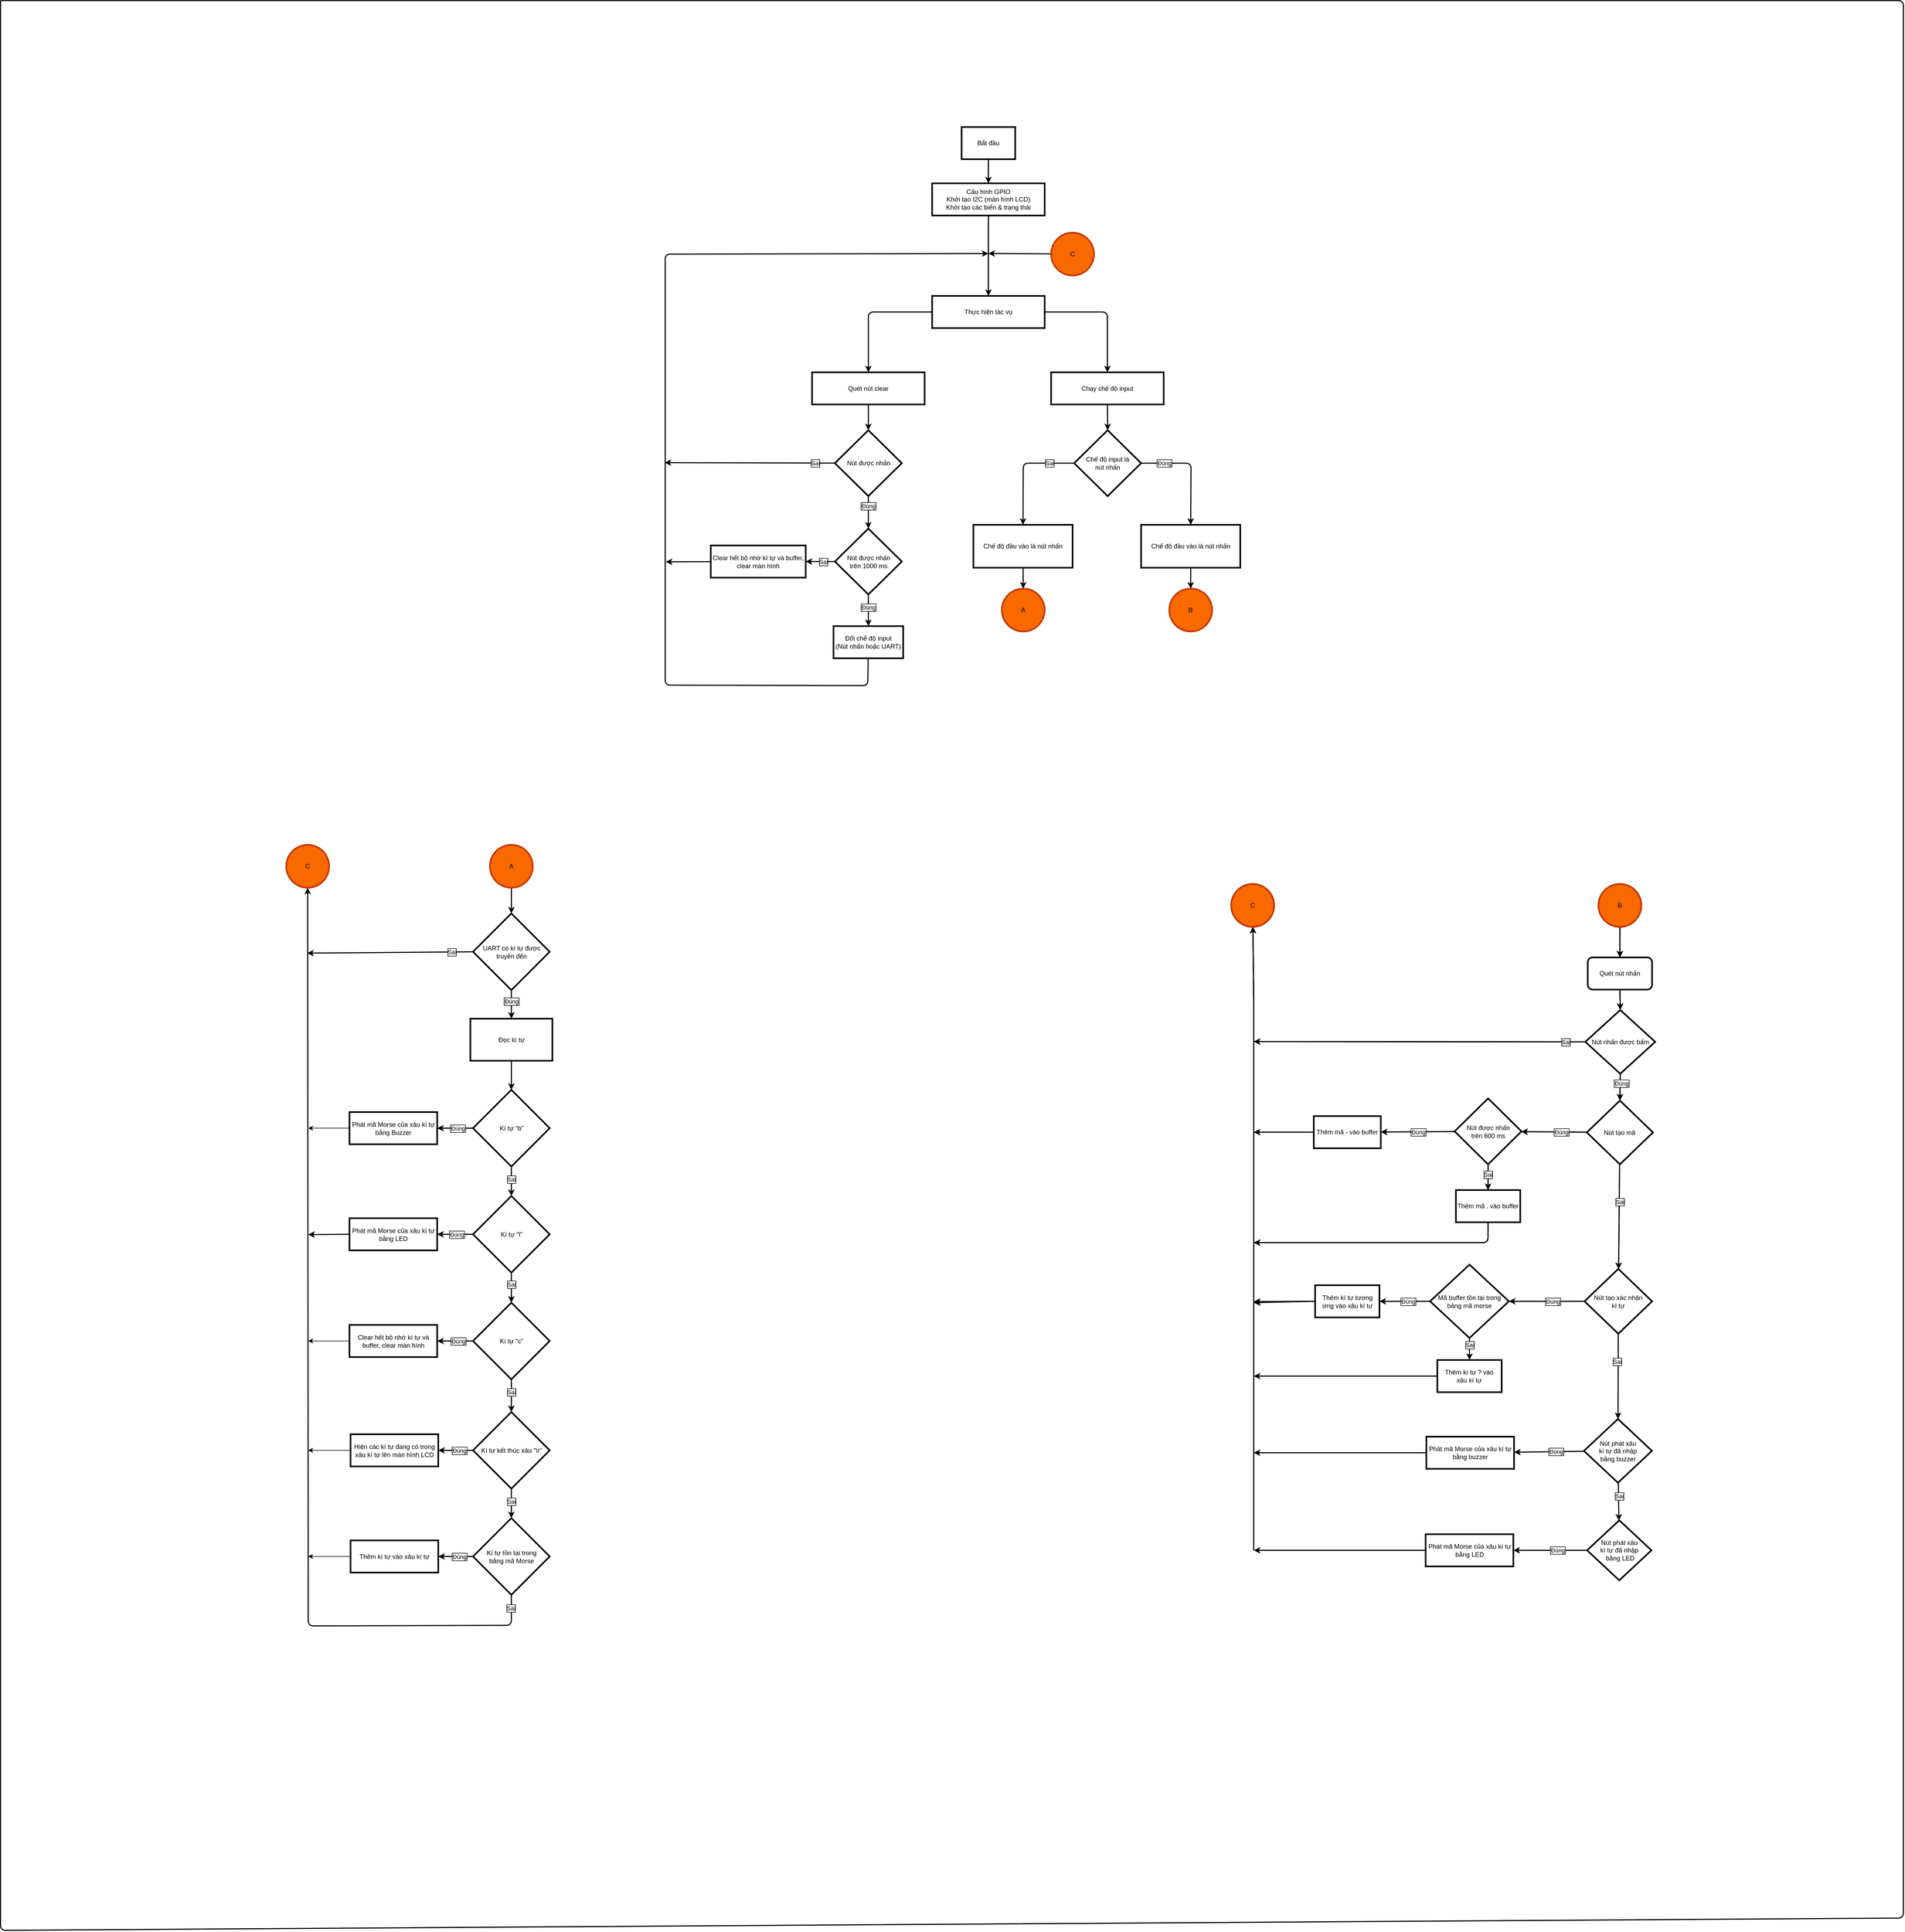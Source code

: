 <mxfile version="24.6.4" type="device">
  <diagram id="gGsyFMBHE3zzi9GGf84O" name="Main">
    <mxGraphModel dx="2494" dy="1638" grid="1" gridSize="7" guides="1" tooltips="1" connect="1" arrows="1" fold="1" page="1" pageScale="1" pageWidth="3300" pageHeight="4681" background="#ffffff" math="0" shadow="0">
      <root>
        <mxCell id="0" />
        <mxCell id="1" parent="0" />
        <mxCell id="BMHU2v0tJbkphv-RpU_F-3" value="&lt;font&gt;Bắt đầu&lt;/font&gt;" style="rounded=0;whiteSpace=wrap;html=1;labelBackgroundColor=none;strokeColor=#000000;strokeWidth=3;fontColor=#000000;fillColor=none;" parent="1" vertex="1">
          <mxGeometry x="3228.01" y="888" width="100" height="60" as="geometry" />
        </mxCell>
        <mxCell id="BMHU2v0tJbkphv-RpU_F-83" value="" style="edgeStyle=none;html=1;strokeWidth=2;fontColor=#000000;entryX=0.5;entryY=0;entryDx=0;entryDy=0;strokeColor=#000000;" parent="1" source="BMHU2v0tJbkphv-RpU_F-4" target="BMHU2v0tJbkphv-RpU_F-84" edge="1">
          <mxGeometry relative="1" as="geometry">
            <mxPoint x="3274.645" y="1133" as="targetPoint" />
          </mxGeometry>
        </mxCell>
        <mxCell id="BMHU2v0tJbkphv-RpU_F-4" value="&lt;font&gt;Cấu hình GPIO&lt;br&gt;Khởi tạo I2C (màn hình LCD)&lt;br&gt;Khởi tạo các biến &amp;amp; trạng thái&lt;br&gt;&lt;/font&gt;" style="rounded=0;whiteSpace=wrap;html=1;labelBackgroundColor=none;strokeColor=#000000;strokeWidth=3;fontColor=#000000;fillColor=none;" parent="1" vertex="1">
          <mxGeometry x="3173.01" y="993" width="210" height="60" as="geometry" />
        </mxCell>
        <mxCell id="BMHU2v0tJbkphv-RpU_F-6" value="" style="endArrow=classic;html=1;fontColor=#000000;exitX=0.5;exitY=1;exitDx=0;exitDy=0;entryX=0.5;entryY=0;entryDx=0;entryDy=0;strokeWidth=2;strokeColor=#000000;" parent="1" source="BMHU2v0tJbkphv-RpU_F-3" target="BMHU2v0tJbkphv-RpU_F-4" edge="1">
          <mxGeometry width="50" height="50" relative="1" as="geometry">
            <mxPoint x="3282.01" y="1046" as="sourcePoint" />
            <mxPoint x="3332.01" y="996" as="targetPoint" />
          </mxGeometry>
        </mxCell>
        <mxCell id="BMHU2v0tJbkphv-RpU_F-85" style="edgeStyle=none;html=1;exitX=0;exitY=0.5;exitDx=0;exitDy=0;strokeWidth=2;fontColor=#000000;entryX=0.5;entryY=0;entryDx=0;entryDy=0;strokeColor=#000000;" parent="1" source="BMHU2v0tJbkphv-RpU_F-84" target="BMHU2v0tJbkphv-RpU_F-86" edge="1">
          <mxGeometry relative="1" as="geometry">
            <mxPoint x="3075.01" y="1371" as="targetPoint" />
            <Array as="points">
              <mxPoint x="3054.01" y="1233" />
            </Array>
          </mxGeometry>
        </mxCell>
        <mxCell id="V-81XXpvDlPqea2ahmZ_-20" style="edgeStyle=none;html=1;exitX=1;exitY=0.5;exitDx=0;exitDy=0;entryX=0.5;entryY=0;entryDx=0;entryDy=0;strokeWidth=2;fontColor=#000000;strokeColor=#000000;" parent="1" source="BMHU2v0tJbkphv-RpU_F-84" target="V-81XXpvDlPqea2ahmZ_-18" edge="1">
          <mxGeometry relative="1" as="geometry">
            <Array as="points">
              <mxPoint x="3500.01" y="1233" />
            </Array>
          </mxGeometry>
        </mxCell>
        <mxCell id="BMHU2v0tJbkphv-RpU_F-84" value="&lt;font&gt;Thực hiện tác vụ&lt;br&gt;&lt;/font&gt;" style="rounded=0;whiteSpace=wrap;html=1;labelBackgroundColor=none;strokeColor=#000000;strokeWidth=3;fontColor=#000000;fillColor=none;" parent="1" vertex="1">
          <mxGeometry x="3173.01" y="1203" width="210" height="60" as="geometry" />
        </mxCell>
        <mxCell id="V-81XXpvDlPqea2ahmZ_-2" style="edgeStyle=none;html=1;exitX=0.5;exitY=1;exitDx=0;exitDy=0;entryX=0.5;entryY=0;entryDx=0;entryDy=0;strokeWidth=2;fontColor=#000000;strokeColor=#000000;" parent="1" source="BMHU2v0tJbkphv-RpU_F-86" target="V-81XXpvDlPqea2ahmZ_-1" edge="1">
          <mxGeometry relative="1" as="geometry" />
        </mxCell>
        <mxCell id="BMHU2v0tJbkphv-RpU_F-86" value="&lt;font&gt;Quét nút clear&lt;br&gt;&lt;/font&gt;" style="rounded=0;whiteSpace=wrap;html=1;labelBackgroundColor=none;strokeColor=#000000;strokeWidth=3;fontColor=#000000;fillColor=none;" parent="1" vertex="1">
          <mxGeometry x="2949.01" y="1345.5" width="210" height="60" as="geometry" />
        </mxCell>
        <mxCell id="V-81XXpvDlPqea2ahmZ_-4" value="" style="edgeStyle=none;html=1;strokeWidth=2;fontColor=#000000;strokeColor=#000000;" parent="1" source="V-81XXpvDlPqea2ahmZ_-1" target="V-81XXpvDlPqea2ahmZ_-3" edge="1">
          <mxGeometry relative="1" as="geometry" />
        </mxCell>
        <mxCell id="F0n1GK_Awo-oAIiUYu9Y-159" value="Đúng" style="edgeLabel;html=1;align=center;verticalAlign=middle;resizable=0;points=[];fontColor=#000000;labelBackgroundColor=#FFFFFF;labelBorderColor=#000000;" parent="V-81XXpvDlPqea2ahmZ_-4" vertex="1" connectable="0">
          <mxGeometry x="-0.385" relative="1" as="geometry">
            <mxPoint as="offset" />
          </mxGeometry>
        </mxCell>
        <mxCell id="-s264xQ-3EtqASesLYu1-15" value="" style="edgeStyle=none;html=1;strokeWidth=2;fontColor=#000000;strokeColor=#000000;rounded=1;labelBackgroundColor=default;" parent="1" source="V-81XXpvDlPqea2ahmZ_-1" edge="1">
          <mxGeometry relative="1" as="geometry">
            <mxPoint x="2674" y="1514" as="targetPoint" />
          </mxGeometry>
        </mxCell>
        <mxCell id="F0n1GK_Awo-oAIiUYu9Y-56" value="Sai" style="edgeLabel;html=1;align=center;verticalAlign=middle;resizable=0;points=[];fontColor=#000000;labelBackgroundColor=#FFFFFF;labelBorderColor=#000000;" parent="-s264xQ-3EtqASesLYu1-15" vertex="1" connectable="0">
          <mxGeometry x="-0.308" y="-1" relative="1" as="geometry">
            <mxPoint x="73" y="1" as="offset" />
          </mxGeometry>
        </mxCell>
        <mxCell id="V-81XXpvDlPqea2ahmZ_-1" value="Nút được nhấn" style="rhombus;whiteSpace=wrap;html=1;labelBackgroundColor=none;strokeColor=#000000;strokeWidth=3;fontColor=#000000;fillColor=none;" parent="1" vertex="1">
          <mxGeometry x="2991.57" y="1453.5" width="124.87" height="123" as="geometry" />
        </mxCell>
        <mxCell id="V-81XXpvDlPqea2ahmZ_-6" value="" style="edgeStyle=none;html=1;strokeWidth=2;fontColor=#000000;strokeColor=#000000;" parent="1" source="V-81XXpvDlPqea2ahmZ_-3" target="V-81XXpvDlPqea2ahmZ_-5" edge="1">
          <mxGeometry relative="1" as="geometry" />
        </mxCell>
        <mxCell id="F0n1GK_Awo-oAIiUYu9Y-58" value="Đúng" style="edgeLabel;html=1;align=center;verticalAlign=middle;resizable=0;points=[];fontColor=#000000;labelBackgroundColor=#FFFFFF;labelBorderColor=#000000;" parent="V-81XXpvDlPqea2ahmZ_-6" vertex="1" connectable="0">
          <mxGeometry x="-0.446" relative="1" as="geometry">
            <mxPoint y="7" as="offset" />
          </mxGeometry>
        </mxCell>
        <mxCell id="V-81XXpvDlPqea2ahmZ_-10" value="" style="edgeStyle=none;html=1;strokeWidth=2;fontColor=#000000;strokeColor=#000000;" parent="1" source="V-81XXpvDlPqea2ahmZ_-3" target="V-81XXpvDlPqea2ahmZ_-9" edge="1">
          <mxGeometry relative="1" as="geometry" />
        </mxCell>
        <mxCell id="F0n1GK_Awo-oAIiUYu9Y-160" value="Sai" style="edgeLabel;html=1;align=center;verticalAlign=middle;resizable=0;points=[];fontColor=#000000;labelBackgroundColor=#FFFFFF;labelBorderColor=#000000;" parent="V-81XXpvDlPqea2ahmZ_-10" vertex="1" connectable="0">
          <mxGeometry x="-0.187" relative="1" as="geometry">
            <mxPoint as="offset" />
          </mxGeometry>
        </mxCell>
        <mxCell id="V-81XXpvDlPqea2ahmZ_-3" value="Nút được nhấn&lt;br&gt;trên 1000 ms" style="rhombus;whiteSpace=wrap;html=1;labelBackgroundColor=none;strokeColor=#000000;strokeWidth=3;fontColor=#000000;fillColor=none;" parent="1" vertex="1">
          <mxGeometry x="2991.57" y="1637" width="124.87" height="123" as="geometry" />
        </mxCell>
        <mxCell id="-s264xQ-3EtqASesLYu1-18" value="" style="edgeStyle=none;html=1;strokeWidth=2;fontColor=#000000;strokeColor=#000000;" parent="1" source="V-81XXpvDlPqea2ahmZ_-5" edge="1">
          <mxGeometry relative="1" as="geometry">
            <mxPoint x="3278" y="1124" as="targetPoint" />
            <Array as="points">
              <mxPoint x="3053" y="1930" />
              <mxPoint x="2675" y="1929" />
              <mxPoint x="2675" y="1125" />
            </Array>
          </mxGeometry>
        </mxCell>
        <mxCell id="V-81XXpvDlPqea2ahmZ_-5" value="Đổi chế độ input &lt;br&gt;(Nút nhấn hoặc UART)" style="whiteSpace=wrap;html=1;fillColor=none;strokeColor=#000000;fontColor=#000000;labelBackgroundColor=none;strokeWidth=3;" parent="1" vertex="1">
          <mxGeometry x="2989" y="1819" width="130" height="60" as="geometry" />
        </mxCell>
        <mxCell id="-s264xQ-3EtqASesLYu1-13" value="" style="edgeStyle=none;html=1;strokeWidth=2;fontColor=#000000;strokeColor=#000000;" parent="1" source="V-81XXpvDlPqea2ahmZ_-9" edge="1">
          <mxGeometry relative="1" as="geometry">
            <mxPoint x="2676" y="1699" as="targetPoint" />
          </mxGeometry>
        </mxCell>
        <mxCell id="V-81XXpvDlPqea2ahmZ_-9" value="Clear hết bộ nhớ kí tự và buffer, clear màn hình" style="whiteSpace=wrap;html=1;fillColor=none;strokeColor=#000000;fontColor=#000000;labelBackgroundColor=none;strokeWidth=3;" parent="1" vertex="1">
          <mxGeometry x="2760.01" y="1668.5" width="177.13" height="60" as="geometry" />
        </mxCell>
        <mxCell id="V-81XXpvDlPqea2ahmZ_-16" style="edgeStyle=none;html=1;exitX=1;exitY=0.5;exitDx=0;exitDy=0;strokeWidth=2;fontColor=#000000;strokeColor=#000000;" parent="1" source="V-81XXpvDlPqea2ahmZ_-12" edge="1">
          <mxGeometry relative="1" as="geometry">
            <mxPoint x="3278.01" y="1123.917" as="targetPoint" />
          </mxGeometry>
        </mxCell>
        <mxCell id="V-81XXpvDlPqea2ahmZ_-12" value="C" style="ellipse;whiteSpace=wrap;html=1;aspect=fixed;labelBackgroundColor=none;strokeColor=#C73500;strokeWidth=3;fontColor=#000000;fillColor=#fa6800;" parent="1" vertex="1">
          <mxGeometry x="3395.01" y="1085" width="80" height="80" as="geometry" />
        </mxCell>
        <mxCell id="V-81XXpvDlPqea2ahmZ_-23" value="" style="edgeStyle=none;html=1;strokeWidth=2;fontColor=#000000;entryX=0.5;entryY=0;entryDx=0;entryDy=0;strokeColor=#000000;" parent="1" source="V-81XXpvDlPqea2ahmZ_-18" target="V-81XXpvDlPqea2ahmZ_-24" edge="1">
          <mxGeometry relative="1" as="geometry">
            <mxPoint x="3500.01" y="1475.5" as="targetPoint" />
          </mxGeometry>
        </mxCell>
        <mxCell id="V-81XXpvDlPqea2ahmZ_-18" value="&lt;font&gt;Chạy chế độ input&lt;br&gt;&lt;/font&gt;" style="rounded=0;whiteSpace=wrap;html=1;labelBackgroundColor=none;strokeColor=#000000;strokeWidth=3;fontColor=#000000;fillColor=none;" parent="1" vertex="1">
          <mxGeometry x="3395.01" y="1345.5" width="210" height="60" as="geometry" />
        </mxCell>
        <mxCell id="-s264xQ-3EtqASesLYu1-3" value="" style="edgeStyle=none;html=1;strokeWidth=2;fontColor=#000000;entryX=0.5;entryY=0;entryDx=0;entryDy=0;strokeColor=#000000;" parent="1" source="V-81XXpvDlPqea2ahmZ_-24" target="UDB40sULyeH_-XUfqxy7-3" edge="1">
          <mxGeometry relative="1" as="geometry">
            <mxPoint x="3317.006" y="1652.5" as="targetPoint" />
            <Array as="points">
              <mxPoint x="3343.01" y="1515" />
            </Array>
          </mxGeometry>
        </mxCell>
        <mxCell id="F0n1GK_Awo-oAIiUYu9Y-61" value="Sai" style="edgeLabel;html=1;align=center;verticalAlign=middle;resizable=0;points=[];fontColor=#000000;labelBackgroundColor=none;labelBorderColor=#000000;" parent="-s264xQ-3EtqASesLYu1-3" vertex="1" connectable="0">
          <mxGeometry x="-0.629" y="2" relative="1" as="geometry">
            <mxPoint x="-7" y="-2" as="offset" />
          </mxGeometry>
        </mxCell>
        <mxCell id="F0n1GK_Awo-oAIiUYu9Y-154" value="Sai" style="edgeLabel;html=1;align=center;verticalAlign=middle;resizable=0;points=[];fontColor=#000000;labelBackgroundColor=#FFFFFF;labelBorderColor=#000000;" parent="-s264xQ-3EtqASesLYu1-3" vertex="1" connectable="0">
          <mxGeometry x="-0.629" y="2" relative="1" as="geometry">
            <mxPoint x="-7" y="-2" as="offset" />
          </mxGeometry>
        </mxCell>
        <mxCell id="-s264xQ-3EtqASesLYu1-10" style="edgeStyle=none;html=1;exitX=1;exitY=0.5;exitDx=0;exitDy=0;entryX=0.5;entryY=0;entryDx=0;entryDy=0;strokeWidth=2;fontColor=#000000;strokeColor=#000000;" parent="1" source="V-81XXpvDlPqea2ahmZ_-24" target="UDB40sULyeH_-XUfqxy7-1" edge="1">
          <mxGeometry relative="1" as="geometry">
            <Array as="points">
              <mxPoint x="3656.01" y="1515" />
            </Array>
          </mxGeometry>
        </mxCell>
        <mxCell id="F0n1GK_Awo-oAIiUYu9Y-60" value="Đúng" style="edgeLabel;html=1;align=center;verticalAlign=middle;resizable=0;points=[];fontColor=#000000;labelBackgroundColor=none;labelBorderColor=#000000;" parent="-s264xQ-3EtqASesLYu1-10" vertex="1" connectable="0">
          <mxGeometry x="-0.467" y="-1" relative="1" as="geometry">
            <mxPoint x="-13" y="-1" as="offset" />
          </mxGeometry>
        </mxCell>
        <mxCell id="F0n1GK_Awo-oAIiUYu9Y-155" value="Đúng" style="edgeLabel;html=1;align=center;verticalAlign=middle;resizable=0;points=[];fontColor=#000000;labelBackgroundColor=#FFFFFF;labelBorderColor=#000000;" parent="-s264xQ-3EtqASesLYu1-10" vertex="1" connectable="0">
          <mxGeometry x="-0.467" y="-1" relative="1" as="geometry">
            <mxPoint x="-13" y="-1" as="offset" />
          </mxGeometry>
        </mxCell>
        <mxCell id="V-81XXpvDlPqea2ahmZ_-24" value="Chế độ input là &lt;br&gt;nút nhấn" style="rhombus;whiteSpace=wrap;html=1;labelBackgroundColor=none;strokeColor=#000000;strokeWidth=3;fontColor=#000000;fillColor=none;" parent="1" vertex="1">
          <mxGeometry x="3438.01" y="1453.5" width="124.87" height="123" as="geometry" />
        </mxCell>
        <mxCell id="-s264xQ-3EtqASesLYu1-6" value="A" style="ellipse;whiteSpace=wrap;html=1;aspect=fixed;labelBackgroundColor=none;strokeColor=#C73500;strokeWidth=3;fontColor=#000000;fillColor=#fa6800;" parent="1" vertex="1">
          <mxGeometry x="3303.01" y="1749" width="80" height="80" as="geometry" />
        </mxCell>
        <mxCell id="-s264xQ-3EtqASesLYu1-7" value="B" style="ellipse;whiteSpace=wrap;html=1;aspect=fixed;labelBackgroundColor=none;strokeColor=#C73500;strokeWidth=3;fontColor=#000000;fillColor=#fa6800;" parent="1" vertex="1">
          <mxGeometry x="3615.38" y="1749" width="80" height="80" as="geometry" />
        </mxCell>
        <mxCell id="UDB40sULyeH_-XUfqxy7-2" style="edgeStyle=none;html=1;exitX=0.5;exitY=1;exitDx=0;exitDy=0;entryX=0.5;entryY=0;entryDx=0;entryDy=0;strokeWidth=2;fontColor=#000000;strokeColor=#000000;" parent="1" source="UDB40sULyeH_-XUfqxy7-1" target="-s264xQ-3EtqASesLYu1-7" edge="1">
          <mxGeometry relative="1" as="geometry" />
        </mxCell>
        <mxCell id="UDB40sULyeH_-XUfqxy7-1" value="Chế độ đầu vào là nút nhấn" style="rounded=0;whiteSpace=wrap;html=1;labelBackgroundColor=none;strokeColor=#000000;strokeWidth=3;fontColor=#000000;fillColor=none;" parent="1" vertex="1">
          <mxGeometry x="3562.88" y="1630" width="185" height="80" as="geometry" />
        </mxCell>
        <mxCell id="UDB40sULyeH_-XUfqxy7-4" style="edgeStyle=none;html=1;exitX=0.5;exitY=1;exitDx=0;exitDy=0;entryX=0.5;entryY=0;entryDx=0;entryDy=0;strokeWidth=2;fontColor=#000000;strokeColor=#000000;" parent="1" source="UDB40sULyeH_-XUfqxy7-3" target="-s264xQ-3EtqASesLYu1-6" edge="1">
          <mxGeometry relative="1" as="geometry" />
        </mxCell>
        <mxCell id="UDB40sULyeH_-XUfqxy7-3" value="Chế độ đầu vào là nút nhấn" style="rounded=0;whiteSpace=wrap;html=1;labelBackgroundColor=none;strokeColor=#000000;strokeWidth=3;fontColor=#000000;fillColor=none;" parent="1" vertex="1">
          <mxGeometry x="3250.01" y="1630" width="185" height="80" as="geometry" />
        </mxCell>
        <mxCell id="F0n1GK_Awo-oAIiUYu9Y-1" style="edgeStyle=none;html=1;exitX=0.5;exitY=1;exitDx=0;exitDy=0;entryX=0.5;entryY=0;entryDx=0;entryDy=0;strokeWidth=2;fontColor=#FFFFFF;labelBackgroundColor=none;" parent="1" source="F0n1GK_Awo-oAIiUYu9Y-5" target="F0n1GK_Awo-oAIiUYu9Y-11" edge="1">
          <mxGeometry relative="1" as="geometry" />
        </mxCell>
        <mxCell id="F0n1GK_Awo-oAIiUYu9Y-2" value="Đúng" style="edgeLabel;html=1;align=center;verticalAlign=middle;resizable=0;points=[];fontColor=#FFFFFF;labelBackgroundColor=none;" parent="F0n1GK_Awo-oAIiUYu9Y-1" vertex="1" connectable="0">
          <mxGeometry x="-0.3" y="2" relative="1" as="geometry">
            <mxPoint as="offset" />
          </mxGeometry>
        </mxCell>
        <mxCell id="F0n1GK_Awo-oAIiUYu9Y-3" style="edgeStyle=none;html=1;exitX=0;exitY=0.5;exitDx=0;exitDy=0;strokeWidth=2;fontColor=#FFFFFF;labelBackgroundColor=none;" parent="1" source="F0n1GK_Awo-oAIiUYu9Y-5" edge="1">
          <mxGeometry relative="1" as="geometry">
            <mxPoint x="3773" y="2594" as="targetPoint" />
          </mxGeometry>
        </mxCell>
        <mxCell id="F0n1GK_Awo-oAIiUYu9Y-4" value="Sai" style="edgeLabel;html=1;align=center;verticalAlign=middle;resizable=0;points=[];fontColor=#FFFFFF;labelBackgroundColor=none;" parent="F0n1GK_Awo-oAIiUYu9Y-3" vertex="1" connectable="0">
          <mxGeometry x="-0.882" y="3" relative="1" as="geometry">
            <mxPoint y="-3" as="offset" />
          </mxGeometry>
        </mxCell>
        <mxCell id="F0n1GK_Awo-oAIiUYu9Y-5" value="Nút nhấn được bấm" style="rhombus;whiteSpace=wrap;html=1;labelBackgroundColor=none;strokeColor=#000000;strokeWidth=3;fontColor=#000000;fillColor=none;" parent="1" vertex="1">
          <mxGeometry x="4391.57" y="2535" width="130.37" height="119" as="geometry" />
        </mxCell>
        <mxCell id="F0n1GK_Awo-oAIiUYu9Y-6" style="edgeStyle=none;html=1;exitX=0.5;exitY=1;exitDx=0;exitDy=0;entryX=0.5;entryY=0;entryDx=0;entryDy=0;strokeWidth=2;fontColor=#FFFFFF;labelBackgroundColor=none;" parent="1" source="F0n1GK_Awo-oAIiUYu9Y-50" target="F0n1GK_Awo-oAIiUYu9Y-36" edge="1">
          <mxGeometry relative="1" as="geometry">
            <mxPoint x="4456.13" y="2389" as="sourcePoint" />
          </mxGeometry>
        </mxCell>
        <mxCell id="F0n1GK_Awo-oAIiUYu9Y-7" value="" style="edgeStyle=none;html=1;strokeWidth=2;fontColor=#FFFFFF;labelBackgroundColor=none;" parent="1" source="F0n1GK_Awo-oAIiUYu9Y-11" target="F0n1GK_Awo-oAIiUYu9Y-16" edge="1">
          <mxGeometry relative="1" as="geometry" />
        </mxCell>
        <mxCell id="F0n1GK_Awo-oAIiUYu9Y-8" value="Sai" style="edgeLabel;html=1;align=center;verticalAlign=middle;resizable=0;points=[];fontColor=#FFFFFF;labelBackgroundColor=none;" parent="F0n1GK_Awo-oAIiUYu9Y-7" vertex="1" connectable="0">
          <mxGeometry x="-0.287" y="1" relative="1" as="geometry">
            <mxPoint as="offset" />
          </mxGeometry>
        </mxCell>
        <mxCell id="F0n1GK_Awo-oAIiUYu9Y-9" value="" style="edgeStyle=none;html=1;strokeWidth=2;fontColor=#FFFFFF;labelBackgroundColor=none;" parent="1" source="F0n1GK_Awo-oAIiUYu9Y-11" target="F0n1GK_Awo-oAIiUYu9Y-29" edge="1">
          <mxGeometry relative="1" as="geometry" />
        </mxCell>
        <mxCell id="F0n1GK_Awo-oAIiUYu9Y-10" value="Đúng" style="edgeLabel;html=1;align=center;verticalAlign=middle;resizable=0;points=[];fontColor=#FFFFFF;labelBackgroundColor=none;" parent="F0n1GK_Awo-oAIiUYu9Y-9" vertex="1" connectable="0">
          <mxGeometry x="-0.194" y="2" relative="1" as="geometry">
            <mxPoint x="1" y="-2" as="offset" />
          </mxGeometry>
        </mxCell>
        <mxCell id="F0n1GK_Awo-oAIiUYu9Y-11" value="Nút tạo mã" style="rhombus;whiteSpace=wrap;html=1;labelBackgroundColor=none;strokeColor=#000000;strokeWidth=3;fontColor=#000000;fillColor=none;" parent="1" vertex="1">
          <mxGeometry x="4394.39" y="2704" width="123.43" height="119" as="geometry" />
        </mxCell>
        <mxCell id="F0n1GK_Awo-oAIiUYu9Y-12" value="" style="edgeStyle=none;html=1;strokeWidth=2;fontColor=#FFFFFF;labelBackgroundColor=none;strokeColor=#000000;" parent="1" source="F0n1GK_Awo-oAIiUYu9Y-16" target="F0n1GK_Awo-oAIiUYu9Y-21" edge="1">
          <mxGeometry relative="1" as="geometry" />
        </mxCell>
        <mxCell id="F0n1GK_Awo-oAIiUYu9Y-13" value="Sai" style="edgeLabel;html=1;align=center;verticalAlign=middle;resizable=0;points=[];fontColor=#000000;labelBackgroundColor=none;labelBorderColor=#000000;" parent="F0n1GK_Awo-oAIiUYu9Y-12" vertex="1" connectable="0">
          <mxGeometry x="-0.353" y="-2" relative="1" as="geometry">
            <mxPoint as="offset" />
          </mxGeometry>
        </mxCell>
        <mxCell id="F0n1GK_Awo-oAIiUYu9Y-169" value="Sai" style="edgeLabel;html=1;align=center;verticalAlign=middle;resizable=0;points=[];fontColor=#000000;labelBackgroundColor=#FFFFFF;labelBorderColor=#000000;" parent="F0n1GK_Awo-oAIiUYu9Y-12" vertex="1" connectable="0">
          <mxGeometry x="-0.353" y="-2" relative="1" as="geometry">
            <mxPoint as="offset" />
          </mxGeometry>
        </mxCell>
        <mxCell id="F0n1GK_Awo-oAIiUYu9Y-14" value="" style="edgeStyle=none;html=1;strokeWidth=2;fontColor=#FFFFFF;labelBackgroundColor=none;strokeColor=#000000;" parent="1" source="F0n1GK_Awo-oAIiUYu9Y-16" target="F0n1GK_Awo-oAIiUYu9Y-41" edge="1">
          <mxGeometry relative="1" as="geometry" />
        </mxCell>
        <mxCell id="F0n1GK_Awo-oAIiUYu9Y-15" value="Đúng" style="edgeLabel;html=1;align=center;verticalAlign=middle;resizable=0;points=[];fontColor=#000000;labelBackgroundColor=none;labelBorderColor=#000000;" parent="F0n1GK_Awo-oAIiUYu9Y-14" vertex="1" connectable="0">
          <mxGeometry x="-0.159" relative="1" as="geometry">
            <mxPoint as="offset" />
          </mxGeometry>
        </mxCell>
        <mxCell id="F0n1GK_Awo-oAIiUYu9Y-168" value="Đúng" style="edgeLabel;html=1;align=center;verticalAlign=middle;resizable=0;points=[];fontColor=#000000;labelBackgroundColor=#FFFFFF;labelBorderColor=#000000;" parent="F0n1GK_Awo-oAIiUYu9Y-14" vertex="1" connectable="0">
          <mxGeometry x="-0.159" relative="1" as="geometry">
            <mxPoint as="offset" />
          </mxGeometry>
        </mxCell>
        <mxCell id="F0n1GK_Awo-oAIiUYu9Y-16" value="Nút tạo xác nhận &lt;br&gt;kí tự" style="rhombus;whiteSpace=wrap;html=1;labelBackgroundColor=none;strokeColor=#000000;strokeWidth=3;fontColor=#000000;fillColor=none;" parent="1" vertex="1">
          <mxGeometry x="4390.13" y="3018" width="126" height="121" as="geometry" />
        </mxCell>
        <mxCell id="F0n1GK_Awo-oAIiUYu9Y-17" value="" style="edgeStyle=none;html=1;strokeWidth=2;fontColor=#FFFFFF;labelBackgroundColor=none;strokeColor=#000000;" parent="1" source="F0n1GK_Awo-oAIiUYu9Y-21" target="F0n1GK_Awo-oAIiUYu9Y-24" edge="1">
          <mxGeometry relative="1" as="geometry" />
        </mxCell>
        <mxCell id="F0n1GK_Awo-oAIiUYu9Y-18" value="Sai" style="edgeLabel;html=1;align=center;verticalAlign=middle;resizable=0;points=[];fontColor=#000000;labelBackgroundColor=#FFFFFF;labelBorderColor=#000000;" parent="F0n1GK_Awo-oAIiUYu9Y-17" vertex="1" connectable="0">
          <mxGeometry x="-0.284" y="1" relative="1" as="geometry">
            <mxPoint as="offset" />
          </mxGeometry>
        </mxCell>
        <mxCell id="F0n1GK_Awo-oAIiUYu9Y-19" value="" style="edgeStyle=none;html=1;strokeWidth=2;fontColor=#FFFFFF;labelBackgroundColor=none;strokeColor=#000000;" parent="1" source="F0n1GK_Awo-oAIiUYu9Y-21" target="F0n1GK_Awo-oAIiUYu9Y-47" edge="1">
          <mxGeometry relative="1" as="geometry" />
        </mxCell>
        <mxCell id="F0n1GK_Awo-oAIiUYu9Y-20" value="Đúng" style="edgeLabel;html=1;align=center;verticalAlign=middle;resizable=0;points=[];fontColor=#000000;labelBackgroundColor=none;labelBorderColor=#000000;" parent="F0n1GK_Awo-oAIiUYu9Y-19" vertex="1" connectable="0">
          <mxGeometry x="-0.249" relative="1" as="geometry">
            <mxPoint x="-4" as="offset" />
          </mxGeometry>
        </mxCell>
        <mxCell id="F0n1GK_Awo-oAIiUYu9Y-171" value="Đúng" style="edgeLabel;html=1;align=center;verticalAlign=middle;resizable=0;points=[];fontColor=#000000;labelBackgroundColor=#FFFFFF;labelBorderColor=#000000;" parent="F0n1GK_Awo-oAIiUYu9Y-19" vertex="1" connectable="0">
          <mxGeometry x="-0.249" relative="1" as="geometry">
            <mxPoint x="-4" as="offset" />
          </mxGeometry>
        </mxCell>
        <mxCell id="F0n1GK_Awo-oAIiUYu9Y-21" value="Nút phát xâu &lt;br&gt;kí tự đã nhập &lt;br&gt;bằng buzzer" style="rhombus;whiteSpace=wrap;html=1;labelBackgroundColor=none;strokeColor=#000000;strokeWidth=3;fontColor=#000000;fillColor=none;" parent="1" vertex="1">
          <mxGeometry x="4389" y="3298" width="126.88" height="119" as="geometry" />
        </mxCell>
        <mxCell id="F0n1GK_Awo-oAIiUYu9Y-22" style="edgeStyle=none;html=1;exitX=0;exitY=0.5;exitDx=0;exitDy=0;entryX=1;entryY=0.5;entryDx=0;entryDy=0;strokeWidth=2;fontColor=#FFFFFF;strokeColor=#000000;" parent="1" source="F0n1GK_Awo-oAIiUYu9Y-24" target="F0n1GK_Awo-oAIiUYu9Y-49" edge="1">
          <mxGeometry relative="1" as="geometry" />
        </mxCell>
        <mxCell id="F0n1GK_Awo-oAIiUYu9Y-23" value="Đúng" style="edgeLabel;html=1;align=center;verticalAlign=middle;resizable=0;points=[];fontColor=#000000;labelBackgroundColor=#FFFFFF;labelBorderColor=#000000;" parent="F0n1GK_Awo-oAIiUYu9Y-22" vertex="1" connectable="0">
          <mxGeometry x="-0.287" y="1" relative="1" as="geometry">
            <mxPoint x="-6" y="-1" as="offset" />
          </mxGeometry>
        </mxCell>
        <mxCell id="F0n1GK_Awo-oAIiUYu9Y-24" value="Nút phát xâu &lt;br&gt;kí tự đã nhập&lt;br&gt;&amp;nbsp;bằng LED" style="rhombus;whiteSpace=wrap;html=1;labelBackgroundColor=none;strokeColor=#000000;strokeWidth=3;fontColor=#000000;fillColor=none;" parent="1" vertex="1">
          <mxGeometry x="4394.89" y="3487" width="120.11" height="112" as="geometry" />
        </mxCell>
        <mxCell id="F0n1GK_Awo-oAIiUYu9Y-25" value="" style="edgeStyle=none;html=1;strokeWidth=2;fontColor=#FFFFFF;labelBackgroundColor=none;" parent="1" source="F0n1GK_Awo-oAIiUYu9Y-29" target="F0n1GK_Awo-oAIiUYu9Y-31" edge="1">
          <mxGeometry relative="1" as="geometry" />
        </mxCell>
        <mxCell id="F0n1GK_Awo-oAIiUYu9Y-26" value="Đúng" style="edgeLabel;html=1;align=center;verticalAlign=middle;resizable=0;points=[];fontColor=#FFFFFF;labelBackgroundColor=none;" parent="F0n1GK_Awo-oAIiUYu9Y-25" vertex="1" connectable="0">
          <mxGeometry x="0.21" y="1" relative="1" as="geometry">
            <mxPoint x="15" y="-1" as="offset" />
          </mxGeometry>
        </mxCell>
        <mxCell id="F0n1GK_Awo-oAIiUYu9Y-27" value="" style="edgeStyle=none;html=1;strokeWidth=2;fontColor=#FFFFFF;labelBackgroundColor=none;" parent="1" source="F0n1GK_Awo-oAIiUYu9Y-29" target="F0n1GK_Awo-oAIiUYu9Y-32" edge="1">
          <mxGeometry relative="1" as="geometry" />
        </mxCell>
        <mxCell id="F0n1GK_Awo-oAIiUYu9Y-28" value="Sai" style="edgeLabel;html=1;align=center;verticalAlign=middle;resizable=0;points=[];fontColor=#FFFFFF;labelBackgroundColor=none;" parent="F0n1GK_Awo-oAIiUYu9Y-27" vertex="1" connectable="0">
          <mxGeometry x="-0.464" relative="1" as="geometry">
            <mxPoint y="6" as="offset" />
          </mxGeometry>
        </mxCell>
        <mxCell id="F0n1GK_Awo-oAIiUYu9Y-29" value="Nút được nhấn &lt;br&gt;trên 600 ms" style="rhombus;whiteSpace=wrap;html=1;labelBackgroundColor=none;strokeColor=#000000;strokeWidth=3;fontColor=#000000;fillColor=none;" parent="1" vertex="1">
          <mxGeometry x="4147.76" y="2700" width="124.87" height="123" as="geometry" />
        </mxCell>
        <mxCell id="F0n1GK_Awo-oAIiUYu9Y-30" style="edgeStyle=none;html=1;exitX=0;exitY=0.5;exitDx=0;exitDy=0;strokeWidth=2;fontColor=#FFFFFF;labelBackgroundColor=none;" parent="1" source="F0n1GK_Awo-oAIiUYu9Y-31" edge="1">
          <mxGeometry relative="1" as="geometry">
            <mxPoint x="3773" y="2763" as="targetPoint" />
          </mxGeometry>
        </mxCell>
        <mxCell id="F0n1GK_Awo-oAIiUYu9Y-31" value="Thêm mã - vào buffer" style="whiteSpace=wrap;html=1;fillColor=none;strokeColor=#000000;fontColor=#000000;labelBackgroundColor=none;strokeWidth=3;" parent="1" vertex="1">
          <mxGeometry x="3885" y="2733" width="125.01" height="60" as="geometry" />
        </mxCell>
        <mxCell id="F0n1GK_Awo-oAIiUYu9Y-32" value="Thêm mã . vào buffer" style="whiteSpace=wrap;html=1;fillColor=none;strokeColor=#000000;fontColor=#000000;labelBackgroundColor=none;strokeWidth=3;" parent="1" vertex="1">
          <mxGeometry x="4150.195" y="2871" width="120" height="60" as="geometry" />
        </mxCell>
        <mxCell id="F0n1GK_Awo-oAIiUYu9Y-33" value="" style="endArrow=classic;html=1;strokeWidth=2;fontColor=#FFFFFF;" parent="1" target="F0n1GK_Awo-oAIiUYu9Y-51" edge="1">
          <mxGeometry width="50" height="50" relative="1" as="geometry">
            <mxPoint x="3773" y="3543" as="sourcePoint" />
            <mxPoint x="3773" y="2465" as="targetPoint" />
            <Array as="points">
              <mxPoint x="3773" y="3169" />
              <mxPoint x="3773" y="3019" />
              <mxPoint x="3773" y="2517" />
            </Array>
          </mxGeometry>
        </mxCell>
        <mxCell id="F0n1GK_Awo-oAIiUYu9Y-34" value="" style="endArrow=classic;html=1;strokeWidth=2;fontColor=#FFFFFF;exitX=0.5;exitY=1;exitDx=0;exitDy=0;labelBackgroundColor=none;" parent="1" source="F0n1GK_Awo-oAIiUYu9Y-32" edge="1">
          <mxGeometry width="50" height="50" relative="1" as="geometry">
            <mxPoint x="4063" y="2979" as="sourcePoint" />
            <mxPoint x="3773" y="2969" as="targetPoint" />
            <Array as="points">
              <mxPoint x="4210" y="2969" />
            </Array>
          </mxGeometry>
        </mxCell>
        <mxCell id="F0n1GK_Awo-oAIiUYu9Y-35" style="edgeStyle=none;html=1;exitX=0.5;exitY=1;exitDx=0;exitDy=0;entryX=0.5;entryY=0;entryDx=0;entryDy=0;strokeWidth=2;fontColor=#FFFFFF;labelBackgroundColor=none;" parent="1" source="F0n1GK_Awo-oAIiUYu9Y-36" target="F0n1GK_Awo-oAIiUYu9Y-5" edge="1">
          <mxGeometry relative="1" as="geometry" />
        </mxCell>
        <mxCell id="F0n1GK_Awo-oAIiUYu9Y-36" value="Quét nút nhấn" style="rounded=1;whiteSpace=wrap;html=1;labelBackgroundColor=none;strokeColor=#000000;strokeWidth=3;fontColor=#000000;fillColor=none;" parent="1" vertex="1">
          <mxGeometry x="4396.13" y="2437" width="120" height="60" as="geometry" />
        </mxCell>
        <mxCell id="F0n1GK_Awo-oAIiUYu9Y-37" value="" style="edgeStyle=none;html=1;strokeWidth=2;fontColor=#FFFFFF;labelBackgroundColor=none;strokeColor=#000000;" parent="1" source="F0n1GK_Awo-oAIiUYu9Y-41" target="F0n1GK_Awo-oAIiUYu9Y-43" edge="1">
          <mxGeometry relative="1" as="geometry" />
        </mxCell>
        <mxCell id="F0n1GK_Awo-oAIiUYu9Y-38" value="Đúng" style="edgeLabel;html=1;align=center;verticalAlign=middle;resizable=0;points=[];fontColor=#000000;labelBackgroundColor=none;labelBorderColor=#000000;" parent="F0n1GK_Awo-oAIiUYu9Y-37" vertex="1" connectable="0">
          <mxGeometry x="0.163" relative="1" as="geometry">
            <mxPoint x="14" as="offset" />
          </mxGeometry>
        </mxCell>
        <mxCell id="F0n1GK_Awo-oAIiUYu9Y-167" value="Đúng" style="edgeLabel;html=1;align=center;verticalAlign=middle;resizable=0;points=[];fontColor=#000000;labelBackgroundColor=#FFFFFF;labelBorderColor=#000000;" parent="F0n1GK_Awo-oAIiUYu9Y-37" vertex="1" connectable="0">
          <mxGeometry x="0.163" relative="1" as="geometry">
            <mxPoint x="14" as="offset" />
          </mxGeometry>
        </mxCell>
        <mxCell id="F0n1GK_Awo-oAIiUYu9Y-39" value="" style="edgeStyle=none;html=1;strokeWidth=2;fontColor=#FFFFFF;labelBackgroundColor=none;strokeColor=#000000;" parent="1" source="F0n1GK_Awo-oAIiUYu9Y-41" target="F0n1GK_Awo-oAIiUYu9Y-45" edge="1">
          <mxGeometry relative="1" as="geometry" />
        </mxCell>
        <mxCell id="F0n1GK_Awo-oAIiUYu9Y-40" value="Sai" style="edgeLabel;html=1;align=center;verticalAlign=middle;resizable=0;points=[];fontColor=#000000;labelBackgroundColor=none;labelBorderColor=#000000;" parent="F0n1GK_Awo-oAIiUYu9Y-39" vertex="1" connectable="0">
          <mxGeometry x="-0.374" relative="1" as="geometry">
            <mxPoint as="offset" />
          </mxGeometry>
        </mxCell>
        <mxCell id="F0n1GK_Awo-oAIiUYu9Y-170" value="Sai" style="edgeLabel;html=1;align=center;verticalAlign=middle;resizable=0;points=[];fontColor=#000000;labelBackgroundColor=#FFFFFF;labelBorderColor=#000000;" parent="F0n1GK_Awo-oAIiUYu9Y-39" vertex="1" connectable="0">
          <mxGeometry x="-0.374" relative="1" as="geometry">
            <mxPoint as="offset" />
          </mxGeometry>
        </mxCell>
        <mxCell id="F0n1GK_Awo-oAIiUYu9Y-41" value="Mã buffer tồn tại trong &lt;br&gt;bảng mã morse" style="rhombus;whiteSpace=wrap;html=1;labelBackgroundColor=none;strokeColor=#000000;strokeWidth=3;fontColor=#000000;fillColor=none;" parent="1" vertex="1">
          <mxGeometry x="4101.99" y="3010" width="147" height="137" as="geometry" />
        </mxCell>
        <mxCell id="F0n1GK_Awo-oAIiUYu9Y-42" style="edgeStyle=none;html=1;exitX=0;exitY=0.5;exitDx=0;exitDy=0;strokeWidth=2;fontColor=#FFFFFF;labelBackgroundColor=none;" parent="1" source="F0n1GK_Awo-oAIiUYu9Y-43" edge="1">
          <mxGeometry relative="1" as="geometry">
            <mxPoint x="3773" y="3081.0" as="targetPoint" />
          </mxGeometry>
        </mxCell>
        <mxCell id="F0n1GK_Awo-oAIiUYu9Y-43" value="Thêm kí tự tương ứng vào xâu kí tự" style="whiteSpace=wrap;html=1;fillColor=none;strokeColor=#000000;fontColor=#000000;labelBackgroundColor=none;strokeWidth=3;" parent="1" vertex="1">
          <mxGeometry x="3887.505" y="3048.5" width="120" height="60" as="geometry" />
        </mxCell>
        <mxCell id="F0n1GK_Awo-oAIiUYu9Y-44" style="edgeStyle=none;html=1;exitX=0;exitY=0.5;exitDx=0;exitDy=0;strokeWidth=2;fontColor=#FFFFFF;labelBackgroundColor=none;strokeColor=#000000;" parent="1" source="F0n1GK_Awo-oAIiUYu9Y-45" edge="1">
          <mxGeometry relative="1" as="geometry">
            <mxPoint x="3773" y="3218" as="targetPoint" />
          </mxGeometry>
        </mxCell>
        <mxCell id="F0n1GK_Awo-oAIiUYu9Y-45" value="Thêm kí tự ? vào &lt;br&gt;xâu kí tự" style="whiteSpace=wrap;html=1;fillColor=none;strokeColor=#000000;fontColor=#000000;labelBackgroundColor=none;strokeWidth=3;" parent="1" vertex="1">
          <mxGeometry x="4115.495" y="3188" width="120" height="60" as="geometry" />
        </mxCell>
        <mxCell id="F0n1GK_Awo-oAIiUYu9Y-46" style="edgeStyle=none;html=1;exitX=0;exitY=0.5;exitDx=0;exitDy=0;strokeWidth=2;fontColor=#FFFFFF;labelBackgroundColor=none;strokeColor=#000000;" parent="1" source="F0n1GK_Awo-oAIiUYu9Y-47" edge="1">
          <mxGeometry relative="1" as="geometry">
            <mxPoint x="3773" y="3361.0" as="targetPoint" />
          </mxGeometry>
        </mxCell>
        <mxCell id="F0n1GK_Awo-oAIiUYu9Y-47" value="Phát mã Morse của xâu kí tự&lt;br&gt;bằng buzzer" style="whiteSpace=wrap;html=1;fillColor=none;strokeColor=#000000;fontColor=#000000;labelBackgroundColor=none;strokeWidth=3;" parent="1" vertex="1">
          <mxGeometry x="4095" y="3331" width="163.63" height="60" as="geometry" />
        </mxCell>
        <mxCell id="F0n1GK_Awo-oAIiUYu9Y-48" style="edgeStyle=none;html=1;exitX=0;exitY=0.5;exitDx=0;exitDy=0;strokeWidth=2;fontColor=#FFFFFF;strokeColor=#000000;" parent="1" source="F0n1GK_Awo-oAIiUYu9Y-49" edge="1">
          <mxGeometry relative="1" as="geometry">
            <mxPoint x="3773" y="3543" as="targetPoint" />
          </mxGeometry>
        </mxCell>
        <mxCell id="F0n1GK_Awo-oAIiUYu9Y-49" value="Phát mã Morse của xâu kí tự&lt;br&gt;bằng LED" style="whiteSpace=wrap;html=1;fillColor=none;strokeColor=#000000;fontColor=#000000;labelBackgroundColor=none;strokeWidth=3;" parent="1" vertex="1">
          <mxGeometry x="4093.68" y="3513" width="163.63" height="60" as="geometry" />
        </mxCell>
        <mxCell id="F0n1GK_Awo-oAIiUYu9Y-50" value="B" style="ellipse;whiteSpace=wrap;html=1;aspect=fixed;labelBackgroundColor=none;strokeColor=#000000;strokeWidth=3;fontColor=#FFFFFF;fillColor=none;" parent="1" vertex="1">
          <mxGeometry x="4416.11" y="2300" width="80" height="80" as="geometry" />
        </mxCell>
        <mxCell id="F0n1GK_Awo-oAIiUYu9Y-51" value="C" style="ellipse;whiteSpace=wrap;html=1;aspect=fixed;labelBackgroundColor=none;strokeColor=#000000;strokeWidth=3;fontColor=#FFFFFF;fillColor=none;" parent="1" vertex="1">
          <mxGeometry x="3731" y="2300" width="80" height="80" as="geometry" />
        </mxCell>
        <mxCell id="F0n1GK_Awo-oAIiUYu9Y-98" value="" style="edgeStyle=none;rounded=1;html=1;labelBackgroundColor=none;strokeColor=#000000;strokeWidth=2;fontColor=#000000;" parent="1" source="F0n1GK_Awo-oAIiUYu9Y-52" target="F0n1GK_Awo-oAIiUYu9Y-96" edge="1">
          <mxGeometry relative="1" as="geometry" />
        </mxCell>
        <mxCell id="F0n1GK_Awo-oAIiUYu9Y-52" value="A" style="ellipse;whiteSpace=wrap;html=1;aspect=fixed;labelBackgroundColor=none;strokeColor=#C73500;strokeWidth=3;fontColor=#000000;fillColor=#fa6800;" parent="1" vertex="1">
          <mxGeometry x="2348" y="2227" width="80" height="80" as="geometry" />
        </mxCell>
        <mxCell id="F0n1GK_Awo-oAIiUYu9Y-62" value="" style="endArrow=classic;html=1;strokeWidth=2;fontColor=#FFFFFF;strokeColor=#000000;" parent="1" edge="1">
          <mxGeometry width="50" height="50" relative="1" as="geometry">
            <mxPoint x="3773" y="3543" as="sourcePoint" />
            <mxPoint x="3771.388" y="2379.998" as="targetPoint" />
            <Array as="points">
              <mxPoint x="3773" y="3169" />
              <mxPoint x="3773" y="3019" />
              <mxPoint x="3773" y="2517" />
            </Array>
          </mxGeometry>
        </mxCell>
        <mxCell id="F0n1GK_Awo-oAIiUYu9Y-63" style="edgeStyle=none;html=1;exitX=0;exitY=0.5;exitDx=0;exitDy=0;strokeWidth=2;fontColor=#FFFFFF;labelBackgroundColor=none;strokeColor=#000000;" parent="1" edge="1">
          <mxGeometry relative="1" as="geometry">
            <mxPoint x="3773" y="2594" as="targetPoint" />
            <mxPoint x="4391.57" y="2594.5" as="sourcePoint" />
          </mxGeometry>
        </mxCell>
        <mxCell id="F0n1GK_Awo-oAIiUYu9Y-64" value="Sai" style="edgeLabel;html=1;align=center;verticalAlign=middle;resizable=0;points=[];fontColor=#FFFFFF;labelBackgroundColor=none;" parent="F0n1GK_Awo-oAIiUYu9Y-63" vertex="1" connectable="0">
          <mxGeometry x="-0.882" y="3" relative="1" as="geometry">
            <mxPoint y="-3" as="offset" />
          </mxGeometry>
        </mxCell>
        <mxCell id="F0n1GK_Awo-oAIiUYu9Y-65" value="" style="endArrow=classic;html=1;strokeWidth=2;fontColor=#FFFFFF;exitX=0.5;exitY=1;exitDx=0;exitDy=0;labelBackgroundColor=none;strokeColor=#000000;" parent="1" edge="1">
          <mxGeometry width="50" height="50" relative="1" as="geometry">
            <mxPoint x="4210.195" y="2931" as="sourcePoint" />
            <mxPoint x="3773" y="2969" as="targetPoint" />
            <Array as="points">
              <mxPoint x="4210" y="2969" />
            </Array>
          </mxGeometry>
        </mxCell>
        <mxCell id="F0n1GK_Awo-oAIiUYu9Y-66" style="edgeStyle=none;html=1;exitX=0.5;exitY=1;exitDx=0;exitDy=0;entryX=0.5;entryY=0;entryDx=0;entryDy=0;strokeWidth=2;fontColor=#FFFFFF;labelBackgroundColor=none;strokeColor=#000000;" parent="1" edge="1">
          <mxGeometry relative="1" as="geometry">
            <mxPoint x="4456.11" y="2380" as="sourcePoint" />
            <mxPoint x="4456.13" y="2437" as="targetPoint" />
          </mxGeometry>
        </mxCell>
        <mxCell id="F0n1GK_Awo-oAIiUYu9Y-67" style="edgeStyle=none;html=1;exitX=0.5;exitY=1;exitDx=0;exitDy=0;entryX=0.5;entryY=0;entryDx=0;entryDy=0;strokeWidth=2;fontColor=#FFFFFF;labelBackgroundColor=none;strokeColor=#000000;" parent="1" edge="1">
          <mxGeometry relative="1" as="geometry">
            <mxPoint x="4456.13" y="2497" as="sourcePoint" />
            <mxPoint x="4456.755" y="2535" as="targetPoint" />
          </mxGeometry>
        </mxCell>
        <mxCell id="F0n1GK_Awo-oAIiUYu9Y-68" style="edgeStyle=none;html=1;exitX=0.5;exitY=1;exitDx=0;exitDy=0;entryX=0.5;entryY=0;entryDx=0;entryDy=0;strokeWidth=2;fontColor=#FFFFFF;labelBackgroundColor=none;strokeColor=#000000;" parent="1" edge="1">
          <mxGeometry relative="1" as="geometry">
            <mxPoint x="4456.755" y="2654" as="sourcePoint" />
            <mxPoint x="4456.105" y="2704" as="targetPoint" />
          </mxGeometry>
        </mxCell>
        <mxCell id="F0n1GK_Awo-oAIiUYu9Y-69" value="Đúng" style="edgeLabel;html=1;align=center;verticalAlign=middle;resizable=0;points=[];fontColor=#FFFFFF;labelBackgroundColor=none;" parent="F0n1GK_Awo-oAIiUYu9Y-68" vertex="1" connectable="0">
          <mxGeometry x="-0.3" y="2" relative="1" as="geometry">
            <mxPoint as="offset" />
          </mxGeometry>
        </mxCell>
        <mxCell id="F0n1GK_Awo-oAIiUYu9Y-70" value="" style="endArrow=classic;html=1;strokeWidth=2;fontColor=#FFFFFF;strokeColor=#000000;" parent="1" edge="1">
          <mxGeometry width="50" height="50" relative="1" as="geometry">
            <mxPoint x="3773" y="3543" as="sourcePoint" />
            <mxPoint x="3771.388" y="2379.998" as="targetPoint" />
            <Array as="points">
              <mxPoint x="3773" y="3169" />
              <mxPoint x="3773" y="3019" />
              <mxPoint x="3773" y="2517" />
            </Array>
          </mxGeometry>
        </mxCell>
        <mxCell id="F0n1GK_Awo-oAIiUYu9Y-71" style="edgeStyle=none;html=1;exitX=0;exitY=0.5;exitDx=0;exitDy=0;strokeWidth=2;fontColor=#FFFFFF;labelBackgroundColor=none;strokeColor=#000000;" parent="1" edge="1">
          <mxGeometry relative="1" as="geometry">
            <mxPoint x="3773" y="2594" as="targetPoint" />
            <mxPoint x="4391.57" y="2594.5" as="sourcePoint" />
          </mxGeometry>
        </mxCell>
        <mxCell id="F0n1GK_Awo-oAIiUYu9Y-72" value="Sai" style="edgeLabel;html=1;align=center;verticalAlign=middle;resizable=0;points=[];fontColor=#000000;labelBackgroundColor=none;labelBorderColor=#000000;" parent="F0n1GK_Awo-oAIiUYu9Y-71" vertex="1" connectable="0">
          <mxGeometry x="-0.882" y="3" relative="1" as="geometry">
            <mxPoint y="-3" as="offset" />
          </mxGeometry>
        </mxCell>
        <mxCell id="F0n1GK_Awo-oAIiUYu9Y-161" value="Sai" style="edgeLabel;html=1;align=center;verticalAlign=middle;resizable=0;points=[];fontColor=#000000;labelBackgroundColor=#FFFFFF;labelBorderColor=#000000;" parent="F0n1GK_Awo-oAIiUYu9Y-71" vertex="1" connectable="0">
          <mxGeometry x="-0.882" y="3" relative="1" as="geometry">
            <mxPoint y="-3" as="offset" />
          </mxGeometry>
        </mxCell>
        <mxCell id="F0n1GK_Awo-oAIiUYu9Y-73" value="" style="endArrow=classic;html=1;strokeWidth=2;fontColor=#FFFFFF;exitX=0.5;exitY=1;exitDx=0;exitDy=0;labelBackgroundColor=none;strokeColor=#000000;" parent="1" edge="1">
          <mxGeometry width="50" height="50" relative="1" as="geometry">
            <mxPoint x="4210.195" y="2931" as="sourcePoint" />
            <mxPoint x="3773" y="2969" as="targetPoint" />
            <Array as="points">
              <mxPoint x="4210" y="2969" />
            </Array>
          </mxGeometry>
        </mxCell>
        <mxCell id="F0n1GK_Awo-oAIiUYu9Y-74" style="edgeStyle=none;html=1;exitX=0.5;exitY=1;exitDx=0;exitDy=0;entryX=0.5;entryY=0;entryDx=0;entryDy=0;strokeWidth=2;fontColor=#FFFFFF;labelBackgroundColor=none;strokeColor=#000000;" parent="1" edge="1">
          <mxGeometry relative="1" as="geometry">
            <mxPoint x="4456.11" y="2380" as="sourcePoint" />
            <mxPoint x="4456.13" y="2437" as="targetPoint" />
          </mxGeometry>
        </mxCell>
        <mxCell id="F0n1GK_Awo-oAIiUYu9Y-75" style="edgeStyle=none;html=1;exitX=0.5;exitY=1;exitDx=0;exitDy=0;entryX=0.5;entryY=0;entryDx=0;entryDy=0;strokeWidth=2;fontColor=#FFFFFF;labelBackgroundColor=none;strokeColor=#000000;" parent="1" edge="1">
          <mxGeometry relative="1" as="geometry">
            <mxPoint x="4456.13" y="2497" as="sourcePoint" />
            <mxPoint x="4456.755" y="2535" as="targetPoint" />
          </mxGeometry>
        </mxCell>
        <mxCell id="F0n1GK_Awo-oAIiUYu9Y-76" style="edgeStyle=none;html=1;exitX=0.5;exitY=1;exitDx=0;exitDy=0;entryX=0.5;entryY=0;entryDx=0;entryDy=0;strokeWidth=2;fontColor=#FFFFFF;labelBackgroundColor=none;strokeColor=#000000;" parent="1" edge="1">
          <mxGeometry relative="1" as="geometry">
            <mxPoint x="4456.755" y="2654" as="sourcePoint" />
            <mxPoint x="4456.105" y="2704" as="targetPoint" />
          </mxGeometry>
        </mxCell>
        <mxCell id="F0n1GK_Awo-oAIiUYu9Y-77" value="Đúng" style="edgeLabel;html=1;align=center;verticalAlign=middle;resizable=0;points=[];fontColor=#000000;labelBackgroundColor=none;labelBorderColor=#000000;" parent="F0n1GK_Awo-oAIiUYu9Y-76" vertex="1" connectable="0">
          <mxGeometry x="-0.3" y="2" relative="1" as="geometry">
            <mxPoint as="offset" />
          </mxGeometry>
        </mxCell>
        <mxCell id="F0n1GK_Awo-oAIiUYu9Y-162" value="Đúng" style="edgeLabel;html=1;align=center;verticalAlign=middle;resizable=0;points=[];fontColor=#000000;labelBackgroundColor=#FFFFFF;labelBorderColor=#000000;" parent="F0n1GK_Awo-oAIiUYu9Y-76" vertex="1" connectable="0">
          <mxGeometry x="-0.3" y="2" relative="1" as="geometry">
            <mxPoint as="offset" />
          </mxGeometry>
        </mxCell>
        <mxCell id="F0n1GK_Awo-oAIiUYu9Y-78" style="edgeStyle=none;html=1;exitX=0;exitY=0.5;exitDx=0;exitDy=0;strokeWidth=2;fontColor=#FFFFFF;labelBackgroundColor=none;strokeColor=#000000;" parent="1" edge="1">
          <mxGeometry relative="1" as="geometry">
            <mxPoint x="3773" y="2763" as="targetPoint" />
            <mxPoint x="3885" y="2763" as="sourcePoint" />
          </mxGeometry>
        </mxCell>
        <mxCell id="F0n1GK_Awo-oAIiUYu9Y-79" value="" style="edgeStyle=none;html=1;strokeWidth=2;fontColor=#FFFFFF;labelBackgroundColor=none;strokeColor=#000000;" parent="1" edge="1">
          <mxGeometry relative="1" as="geometry">
            <mxPoint x="4148.12" y="2761.854" as="sourcePoint" />
            <mxPoint x="4010.01" y="2762.643" as="targetPoint" />
          </mxGeometry>
        </mxCell>
        <mxCell id="F0n1GK_Awo-oAIiUYu9Y-80" value="Đúng" style="edgeLabel;html=1;align=center;verticalAlign=middle;resizable=0;points=[];fontColor=#000000;labelBackgroundColor=none;labelBorderColor=#000000;" parent="F0n1GK_Awo-oAIiUYu9Y-79" vertex="1" connectable="0">
          <mxGeometry x="0.21" y="1" relative="1" as="geometry">
            <mxPoint x="15" y="-1" as="offset" />
          </mxGeometry>
        </mxCell>
        <mxCell id="F0n1GK_Awo-oAIiUYu9Y-164" value="Đúng" style="edgeLabel;html=1;align=center;verticalAlign=middle;resizable=0;points=[];fontColor=#000000;labelBackgroundColor=#FFFFFF;labelBorderColor=#000000;" parent="F0n1GK_Awo-oAIiUYu9Y-79" vertex="1" connectable="0">
          <mxGeometry x="0.21" y="1" relative="1" as="geometry">
            <mxPoint x="15" y="-1" as="offset" />
          </mxGeometry>
        </mxCell>
        <mxCell id="F0n1GK_Awo-oAIiUYu9Y-81" value="" style="edgeStyle=none;html=1;strokeWidth=2;fontColor=#FFFFFF;labelBackgroundColor=none;strokeColor=#000000;" parent="1" edge="1">
          <mxGeometry relative="1" as="geometry">
            <mxPoint x="4394.906" y="2763.002" as="sourcePoint" />
            <mxPoint x="4272.119" y="2762.004" as="targetPoint" />
          </mxGeometry>
        </mxCell>
        <mxCell id="F0n1GK_Awo-oAIiUYu9Y-82" value="Đúng" style="edgeLabel;html=1;align=center;verticalAlign=middle;resizable=0;points=[];fontColor=#000000;labelBackgroundColor=none;labelBorderColor=#000000;" parent="F0n1GK_Awo-oAIiUYu9Y-81" vertex="1" connectable="0">
          <mxGeometry x="-0.194" y="2" relative="1" as="geometry">
            <mxPoint x="1" y="-2" as="offset" />
          </mxGeometry>
        </mxCell>
        <mxCell id="F0n1GK_Awo-oAIiUYu9Y-163" value="Đúng" style="edgeLabel;html=1;align=center;verticalAlign=middle;resizable=0;points=[];fontColor=#000000;labelBackgroundColor=#FFFFFF;labelBorderColor=#000000;" parent="F0n1GK_Awo-oAIiUYu9Y-81" vertex="1" connectable="0">
          <mxGeometry x="-0.194" y="2" relative="1" as="geometry">
            <mxPoint x="1" y="-2" as="offset" />
          </mxGeometry>
        </mxCell>
        <mxCell id="F0n1GK_Awo-oAIiUYu9Y-83" value="" style="edgeStyle=none;html=1;strokeWidth=2;fontColor=#FFFFFF;labelBackgroundColor=none;strokeColor=#000000;" parent="1" edge="1">
          <mxGeometry relative="1" as="geometry">
            <mxPoint x="4210.195" y="2823" as="sourcePoint" />
            <mxPoint x="4210.195" y="2871" as="targetPoint" />
          </mxGeometry>
        </mxCell>
        <mxCell id="F0n1GK_Awo-oAIiUYu9Y-84" value="Sai" style="edgeLabel;html=1;align=center;verticalAlign=middle;resizable=0;points=[];fontColor=#000000;labelBackgroundColor=none;labelBorderColor=#000000;" parent="F0n1GK_Awo-oAIiUYu9Y-83" vertex="1" connectable="0">
          <mxGeometry x="-0.464" relative="1" as="geometry">
            <mxPoint y="6" as="offset" />
          </mxGeometry>
        </mxCell>
        <mxCell id="F0n1GK_Awo-oAIiUYu9Y-165" value="Sai" style="edgeLabel;html=1;align=center;verticalAlign=middle;resizable=0;points=[];fontColor=#000000;labelBackgroundColor=#FFFFFF;labelBorderColor=#000000;" parent="F0n1GK_Awo-oAIiUYu9Y-83" vertex="1" connectable="0">
          <mxGeometry x="-0.464" relative="1" as="geometry">
            <mxPoint y="6" as="offset" />
          </mxGeometry>
        </mxCell>
        <mxCell id="F0n1GK_Awo-oAIiUYu9Y-85" value="" style="edgeStyle=none;html=1;strokeWidth=2;fontColor=#FFFFFF;labelBackgroundColor=none;strokeColor=#000000;" parent="1" edge="1">
          <mxGeometry relative="1" as="geometry">
            <mxPoint x="4455.548" y="2822.463" as="sourcePoint" />
            <mxPoint x="4453.696" y="3018.544" as="targetPoint" />
          </mxGeometry>
        </mxCell>
        <mxCell id="F0n1GK_Awo-oAIiUYu9Y-86" value="Sai" style="edgeLabel;html=1;align=center;verticalAlign=middle;resizable=0;points=[];fontColor=#000000;labelBackgroundColor=none;labelBorderColor=#000000;" parent="F0n1GK_Awo-oAIiUYu9Y-85" vertex="1" connectable="0">
          <mxGeometry x="-0.287" y="1" relative="1" as="geometry">
            <mxPoint as="offset" />
          </mxGeometry>
        </mxCell>
        <mxCell id="F0n1GK_Awo-oAIiUYu9Y-166" value="Sai" style="edgeLabel;html=1;align=center;verticalAlign=middle;resizable=0;points=[];fontColor=#000000;labelBackgroundColor=#FFFFFF;labelBorderColor=#000000;" parent="F0n1GK_Awo-oAIiUYu9Y-85" vertex="1" connectable="0">
          <mxGeometry x="-0.287" y="1" relative="1" as="geometry">
            <mxPoint as="offset" />
          </mxGeometry>
        </mxCell>
        <mxCell id="F0n1GK_Awo-oAIiUYu9Y-87" style="edgeStyle=none;html=1;exitX=0;exitY=0.5;exitDx=0;exitDy=0;strokeWidth=2;fontColor=#FFFFFF;labelBackgroundColor=none;strokeColor=#000000;" parent="1" edge="1">
          <mxGeometry relative="1" as="geometry">
            <mxPoint x="3773" y="3079" as="targetPoint" />
            <mxPoint x="3887.505" y="3078.5" as="sourcePoint" />
          </mxGeometry>
        </mxCell>
        <mxCell id="F0n1GK_Awo-oAIiUYu9Y-92" value="C" style="ellipse;whiteSpace=wrap;html=1;aspect=fixed;labelBackgroundColor=none;strokeColor=#C73500;strokeWidth=3;fontColor=#000000;fillColor=#fa6800;" parent="1" vertex="1">
          <mxGeometry x="3731" y="2300" width="80" height="80" as="geometry" />
        </mxCell>
        <mxCell id="F0n1GK_Awo-oAIiUYu9Y-93" value="B" style="ellipse;whiteSpace=wrap;html=1;aspect=fixed;labelBackgroundColor=none;strokeColor=#C73500;strokeWidth=3;fontColor=#000000;fillColor=#fa6800;" parent="1" vertex="1">
          <mxGeometry x="4416.11" y="2300" width="80" height="80" as="geometry" />
        </mxCell>
        <mxCell id="F0n1GK_Awo-oAIiUYu9Y-102" value="" style="edgeStyle=none;rounded=1;html=1;labelBackgroundColor=none;strokeColor=#000000;strokeWidth=2;fontColor=#000000;" parent="1" source="F0n1GK_Awo-oAIiUYu9Y-96" target="F0n1GK_Awo-oAIiUYu9Y-101" edge="1">
          <mxGeometry relative="1" as="geometry" />
        </mxCell>
        <mxCell id="F0n1GK_Awo-oAIiUYu9Y-118" value="Đúng" style="edgeLabel;html=1;align=center;verticalAlign=middle;resizable=0;points=[];fontColor=#000000;labelBackgroundColor=#FFFFFF;labelBorderColor=#000000;" parent="F0n1GK_Awo-oAIiUYu9Y-102" vertex="1" connectable="0">
          <mxGeometry x="-0.233" relative="1" as="geometry">
            <mxPoint as="offset" />
          </mxGeometry>
        </mxCell>
        <mxCell id="F0n1GK_Awo-oAIiUYu9Y-151" style="edgeStyle=none;rounded=1;html=1;exitX=0;exitY=0.5;exitDx=0;exitDy=0;labelBackgroundColor=none;strokeColor=#000000;strokeWidth=2;fontColor=#000000;" parent="1" source="F0n1GK_Awo-oAIiUYu9Y-96" edge="1">
          <mxGeometry relative="1" as="geometry">
            <mxPoint x="2007" y="2429" as="targetPoint" />
          </mxGeometry>
        </mxCell>
        <mxCell id="F0n1GK_Awo-oAIiUYu9Y-152" value="Sai" style="edgeLabel;html=1;align=center;verticalAlign=middle;resizable=0;points=[];fontColor=#000000;labelBackgroundColor=#FFFFFF;labelBorderColor=#000000;" parent="F0n1GK_Awo-oAIiUYu9Y-151" vertex="1" connectable="0">
          <mxGeometry x="-0.734" y="3" relative="1" as="geometry">
            <mxPoint x="1" y="-3" as="offset" />
          </mxGeometry>
        </mxCell>
        <mxCell id="F0n1GK_Awo-oAIiUYu9Y-96" value="UART có kí tự được truyền đến" style="rhombus;whiteSpace=wrap;html=1;labelBackgroundColor=none;labelBorderColor=none;strokeColor=#000000;strokeWidth=3;fontColor=#000000;fillColor=none;" parent="1" vertex="1">
          <mxGeometry x="2316.5" y="2355" width="143" height="143" as="geometry" />
        </mxCell>
        <mxCell id="F0n1GK_Awo-oAIiUYu9Y-104" value="" style="edgeStyle=none;rounded=1;html=1;labelBackgroundColor=none;strokeColor=#000000;strokeWidth=2;fontColor=#000000;entryX=0.5;entryY=0;entryDx=0;entryDy=0;" parent="1" source="F0n1GK_Awo-oAIiUYu9Y-101" target="F0n1GK_Awo-oAIiUYu9Y-105" edge="1">
          <mxGeometry relative="1" as="geometry">
            <mxPoint x="2388" y="2738.75" as="targetPoint" />
          </mxGeometry>
        </mxCell>
        <mxCell id="F0n1GK_Awo-oAIiUYu9Y-101" value="Đọc kí tự" style="whiteSpace=wrap;html=1;fillColor=none;strokeColor=#000000;fontColor=#000000;labelBackgroundColor=none;labelBorderColor=none;strokeWidth=3;" parent="1" vertex="1">
          <mxGeometry x="2311.5" y="2551.25" width="153" height="78.5" as="geometry" />
        </mxCell>
        <mxCell id="F0n1GK_Awo-oAIiUYu9Y-107" value="" style="edgeStyle=none;rounded=1;html=1;labelBackgroundColor=none;strokeColor=#000000;strokeWidth=2;fontColor=#000000;" parent="1" source="F0n1GK_Awo-oAIiUYu9Y-105" target="F0n1GK_Awo-oAIiUYu9Y-106" edge="1">
          <mxGeometry relative="1" as="geometry" />
        </mxCell>
        <mxCell id="F0n1GK_Awo-oAIiUYu9Y-117" value="Sai" style="edgeLabel;html=1;align=center;verticalAlign=middle;resizable=0;points=[];fontColor=#000000;labelBackgroundColor=#FFFFFF;labelBorderColor=#000000;" parent="F0n1GK_Awo-oAIiUYu9Y-107" vertex="1" connectable="0">
          <mxGeometry x="-0.399" relative="1" as="geometry">
            <mxPoint y="7" as="offset" />
          </mxGeometry>
        </mxCell>
        <mxCell id="F0n1GK_Awo-oAIiUYu9Y-115" value="" style="edgeStyle=none;rounded=1;html=1;labelBackgroundColor=none;strokeColor=#000000;strokeWidth=2;fontColor=#000000;" parent="1" source="F0n1GK_Awo-oAIiUYu9Y-105" target="F0n1GK_Awo-oAIiUYu9Y-114" edge="1">
          <mxGeometry relative="1" as="geometry" />
        </mxCell>
        <mxCell id="F0n1GK_Awo-oAIiUYu9Y-116" value="Đúng" style="edgeLabel;html=1;align=center;verticalAlign=middle;resizable=0;points=[];fontColor=#000000;labelBackgroundColor=#FFFFFF;labelBorderColor=#000000;" parent="F0n1GK_Awo-oAIiUYu9Y-115" vertex="1" connectable="0">
          <mxGeometry x="-0.416" relative="1" as="geometry">
            <mxPoint x="-9" as="offset" />
          </mxGeometry>
        </mxCell>
        <mxCell id="F0n1GK_Awo-oAIiUYu9Y-105" value="Kí tự &quot;b&quot;" style="rhombus;whiteSpace=wrap;html=1;labelBackgroundColor=none;labelBorderColor=none;strokeColor=#000000;strokeWidth=3;fontColor=#000000;fillColor=none;" parent="1" vertex="1">
          <mxGeometry x="2316.5" y="2684" width="143" height="143" as="geometry" />
        </mxCell>
        <mxCell id="F0n1GK_Awo-oAIiUYu9Y-109" value="" style="edgeStyle=none;rounded=1;html=1;labelBackgroundColor=none;strokeColor=#000000;strokeWidth=2;fontColor=#000000;" parent="1" source="F0n1GK_Awo-oAIiUYu9Y-106" target="F0n1GK_Awo-oAIiUYu9Y-108" edge="1">
          <mxGeometry relative="1" as="geometry" />
        </mxCell>
        <mxCell id="F0n1GK_Awo-oAIiUYu9Y-125" value="Sai" style="edgeLabel;html=1;align=center;verticalAlign=middle;resizable=0;points=[];fontColor=#000000;labelBackgroundColor=#FFFFFF;labelBorderColor=#000000;" parent="F0n1GK_Awo-oAIiUYu9Y-109" vertex="1" connectable="0">
          <mxGeometry x="-0.456" relative="1" as="geometry">
            <mxPoint y="7" as="offset" />
          </mxGeometry>
        </mxCell>
        <mxCell id="F0n1GK_Awo-oAIiUYu9Y-122" value="" style="edgeStyle=none;rounded=1;html=1;labelBackgroundColor=none;strokeColor=#000000;strokeWidth=2;fontColor=#FFFFFF;" parent="1" source="F0n1GK_Awo-oAIiUYu9Y-106" target="F0n1GK_Awo-oAIiUYu9Y-121" edge="1">
          <mxGeometry relative="1" as="geometry" />
        </mxCell>
        <mxCell id="F0n1GK_Awo-oAIiUYu9Y-123" value="Đúng" style="edgeLabel;html=1;align=center;verticalAlign=middle;resizable=0;points=[];fontColor=#000000;labelBackgroundColor=#FFFFFF;labelBorderColor=#000000;" parent="F0n1GK_Awo-oAIiUYu9Y-122" vertex="1" connectable="0">
          <mxGeometry x="-0.225" y="3" relative="1" as="geometry">
            <mxPoint x="-5" y="-3" as="offset" />
          </mxGeometry>
        </mxCell>
        <mxCell id="F0n1GK_Awo-oAIiUYu9Y-106" value="Kí tự &quot;l&quot;" style="rhombus;whiteSpace=wrap;html=1;labelBackgroundColor=none;labelBorderColor=none;strokeColor=#000000;strokeWidth=3;fontColor=#000000;fillColor=none;" parent="1" vertex="1">
          <mxGeometry x="2316.5" y="2882" width="143" height="143" as="geometry" />
        </mxCell>
        <mxCell id="F0n1GK_Awo-oAIiUYu9Y-111" value="" style="edgeStyle=none;rounded=1;html=1;labelBackgroundColor=none;strokeColor=#000000;strokeWidth=2;fontColor=#000000;" parent="1" source="F0n1GK_Awo-oAIiUYu9Y-108" target="F0n1GK_Awo-oAIiUYu9Y-110" edge="1">
          <mxGeometry relative="1" as="geometry" />
        </mxCell>
        <mxCell id="F0n1GK_Awo-oAIiUYu9Y-132" value="Sai" style="edgeLabel;html=1;align=center;verticalAlign=middle;resizable=0;points=[];fontColor=#000000;labelBackgroundColor=#FFFFFF;labelBorderColor=#000000;" parent="F0n1GK_Awo-oAIiUYu9Y-111" vertex="1" connectable="0">
          <mxGeometry x="-0.41" y="1" relative="1" as="geometry">
            <mxPoint x="-1" y="6" as="offset" />
          </mxGeometry>
        </mxCell>
        <mxCell id="F0n1GK_Awo-oAIiUYu9Y-127" value="" style="edgeStyle=none;rounded=1;html=1;labelBackgroundColor=none;strokeColor=#000000;strokeWidth=2;fontColor=#FFFFFF;" parent="1" source="F0n1GK_Awo-oAIiUYu9Y-108" target="F0n1GK_Awo-oAIiUYu9Y-126" edge="1">
          <mxGeometry relative="1" as="geometry" />
        </mxCell>
        <mxCell id="F0n1GK_Awo-oAIiUYu9Y-128" value="Đúng" style="edgeLabel;html=1;align=center;verticalAlign=middle;resizable=0;points=[];fontColor=#000000;labelBackgroundColor=#FFFFFF;labelBorderColor=#000000;" parent="F0n1GK_Awo-oAIiUYu9Y-127" vertex="1" connectable="0">
          <mxGeometry x="-0.374" relative="1" as="geometry">
            <mxPoint x="-7" as="offset" />
          </mxGeometry>
        </mxCell>
        <mxCell id="F0n1GK_Awo-oAIiUYu9Y-108" value="Kí tự &quot;c&quot;" style="rhombus;whiteSpace=wrap;html=1;labelBackgroundColor=none;labelBorderColor=none;strokeColor=#000000;strokeWidth=3;fontColor=#000000;fillColor=none;" parent="1" vertex="1">
          <mxGeometry x="2316.5" y="3081" width="143" height="143" as="geometry" />
        </mxCell>
        <mxCell id="F0n1GK_Awo-oAIiUYu9Y-113" value="" style="edgeStyle=none;rounded=1;html=1;labelBackgroundColor=none;strokeColor=#000000;strokeWidth=2;fontColor=#000000;" parent="1" source="F0n1GK_Awo-oAIiUYu9Y-110" target="F0n1GK_Awo-oAIiUYu9Y-112" edge="1">
          <mxGeometry relative="1" as="geometry" />
        </mxCell>
        <mxCell id="F0n1GK_Awo-oAIiUYu9Y-133" value="Sai" style="edgeLabel;html=1;align=center;verticalAlign=middle;resizable=0;points=[];fontColor=#000000;labelBackgroundColor=#FFFFFF;labelBorderColor=#000000;" parent="F0n1GK_Awo-oAIiUYu9Y-113" vertex="1" connectable="0">
          <mxGeometry x="-0.347" y="1" relative="1" as="geometry">
            <mxPoint x="-1" y="6" as="offset" />
          </mxGeometry>
        </mxCell>
        <mxCell id="F0n1GK_Awo-oAIiUYu9Y-130" value="" style="edgeStyle=none;rounded=1;html=1;labelBackgroundColor=none;strokeColor=#000000;strokeWidth=2;fontColor=#FFFFFF;" parent="1" source="F0n1GK_Awo-oAIiUYu9Y-110" target="F0n1GK_Awo-oAIiUYu9Y-129" edge="1">
          <mxGeometry relative="1" as="geometry" />
        </mxCell>
        <mxCell id="F0n1GK_Awo-oAIiUYu9Y-131" value="Đúng" style="edgeLabel;html=1;align=center;verticalAlign=middle;resizable=0;points=[];fontColor=#000000;labelBackgroundColor=#FFFFFF;labelBorderColor=#000000;" parent="F0n1GK_Awo-oAIiUYu9Y-130" vertex="1" connectable="0">
          <mxGeometry x="-0.337" y="2" relative="1" as="geometry">
            <mxPoint x="-4" y="-2" as="offset" />
          </mxGeometry>
        </mxCell>
        <mxCell id="F0n1GK_Awo-oAIiUYu9Y-110" value="Kí tự kết thúc xâu &quot;\r&quot;" style="rhombus;whiteSpace=wrap;html=1;labelBackgroundColor=none;labelBorderColor=none;strokeColor=#000000;strokeWidth=3;fontColor=#000000;fillColor=none;" parent="1" vertex="1">
          <mxGeometry x="2316.5" y="3285" width="143" height="143" as="geometry" />
        </mxCell>
        <mxCell id="F0n1GK_Awo-oAIiUYu9Y-135" value="" style="edgeStyle=none;rounded=1;html=1;labelBackgroundColor=none;strokeColor=#000000;strokeWidth=2;fontColor=#FFFFFF;" parent="1" source="F0n1GK_Awo-oAIiUYu9Y-112" target="F0n1GK_Awo-oAIiUYu9Y-134" edge="1">
          <mxGeometry relative="1" as="geometry" />
        </mxCell>
        <mxCell id="F0n1GK_Awo-oAIiUYu9Y-136" value="Đúng" style="edgeLabel;html=1;align=center;verticalAlign=middle;resizable=0;points=[];fontColor=#000000;labelBackgroundColor=#FFFFFF;labelBorderColor=#000000;" parent="F0n1GK_Awo-oAIiUYu9Y-135" vertex="1" connectable="0">
          <mxGeometry x="-0.358" relative="1" as="geometry">
            <mxPoint x="-5" as="offset" />
          </mxGeometry>
        </mxCell>
        <mxCell id="F0n1GK_Awo-oAIiUYu9Y-137" style="edgeStyle=none;rounded=1;html=1;exitX=0.5;exitY=1;exitDx=0;exitDy=0;labelBackgroundColor=none;strokeColor=#000000;strokeWidth=2;fontColor=#FFFFFF;entryX=0.5;entryY=1;entryDx=0;entryDy=0;" parent="1" source="F0n1GK_Awo-oAIiUYu9Y-112" target="F0n1GK_Awo-oAIiUYu9Y-139" edge="1">
          <mxGeometry relative="1" as="geometry">
            <mxPoint x="2019" y="2319" as="targetPoint" />
            <Array as="points">
              <mxPoint x="2388" y="3683" />
              <mxPoint x="2009" y="3684" />
            </Array>
          </mxGeometry>
        </mxCell>
        <mxCell id="F0n1GK_Awo-oAIiUYu9Y-138" value="Sai" style="edgeLabel;html=1;align=center;verticalAlign=middle;resizable=0;points=[];fontColor=#000000;labelBackgroundColor=#FFFFFF;labelBorderColor=#000000;" parent="F0n1GK_Awo-oAIiUYu9Y-137" vertex="1" connectable="0">
          <mxGeometry x="-0.294" relative="1" as="geometry">
            <mxPoint x="378" y="171" as="offset" />
          </mxGeometry>
        </mxCell>
        <mxCell id="F0n1GK_Awo-oAIiUYu9Y-112" value="Kí tự tồn tại trong&lt;br&gt;bảng mã Morse" style="rhombus;whiteSpace=wrap;html=1;labelBackgroundColor=none;labelBorderColor=none;strokeColor=#000000;strokeWidth=3;fontColor=#000000;fillColor=none;" parent="1" vertex="1">
          <mxGeometry x="2316.5" y="3483" width="143" height="143" as="geometry" />
        </mxCell>
        <mxCell id="n6yI3UAqPEfnuCZQ3e1F-1" style="edgeStyle=orthogonalEdgeStyle;rounded=0;orthogonalLoop=1;jettySize=auto;html=1;exitX=0;exitY=0.5;exitDx=0;exitDy=0;" edge="1" parent="1" source="F0n1GK_Awo-oAIiUYu9Y-114">
          <mxGeometry relative="1" as="geometry">
            <mxPoint x="2009" y="2755.531" as="targetPoint" />
          </mxGeometry>
        </mxCell>
        <mxCell id="F0n1GK_Awo-oAIiUYu9Y-114" value="Phát mã Morse của xâu kí tự&lt;br&gt;bằng Buzzer" style="whiteSpace=wrap;html=1;fillColor=none;strokeColor=#000000;fontColor=#000000;labelBackgroundColor=none;strokeWidth=3;" parent="1" vertex="1">
          <mxGeometry x="2086" y="2725.5" width="163.63" height="60" as="geometry" />
        </mxCell>
        <mxCell id="F0n1GK_Awo-oAIiUYu9Y-144" style="edgeStyle=none;rounded=1;html=1;exitX=0;exitY=0.5;exitDx=0;exitDy=0;labelBackgroundColor=none;strokeColor=#000000;strokeWidth=2;fontColor=#FFFFFF;" parent="1" source="F0n1GK_Awo-oAIiUYu9Y-121" edge="1">
          <mxGeometry relative="1" as="geometry">
            <mxPoint x="2009" y="2954" as="targetPoint" />
          </mxGeometry>
        </mxCell>
        <mxCell id="F0n1GK_Awo-oAIiUYu9Y-121" value="Phát mã Morse của xâu kí tự&lt;br&gt;bằng LED" style="whiteSpace=wrap;html=1;fillColor=none;strokeColor=#000000;fontColor=#000000;labelBackgroundColor=none;strokeWidth=3;" parent="1" vertex="1">
          <mxGeometry x="2086" y="2923.5" width="163.63" height="60" as="geometry" />
        </mxCell>
        <mxCell id="n6yI3UAqPEfnuCZQ3e1F-2" style="edgeStyle=orthogonalEdgeStyle;rounded=0;orthogonalLoop=1;jettySize=auto;html=1;exitX=0;exitY=0.5;exitDx=0;exitDy=0;" edge="1" parent="1" source="F0n1GK_Awo-oAIiUYu9Y-126">
          <mxGeometry relative="1" as="geometry">
            <mxPoint x="2009" y="3152.537" as="targetPoint" />
          </mxGeometry>
        </mxCell>
        <mxCell id="F0n1GK_Awo-oAIiUYu9Y-126" value="Clear hết bộ nhớ kí tự và buffer, clear màn hình" style="whiteSpace=wrap;html=1;fillColor=none;strokeColor=#000000;fontColor=#000000;labelBackgroundColor=none;strokeWidth=3;" parent="1" vertex="1">
          <mxGeometry x="2086" y="3122.5" width="163.63" height="60" as="geometry" />
        </mxCell>
        <mxCell id="n6yI3UAqPEfnuCZQ3e1F-3" style="edgeStyle=orthogonalEdgeStyle;rounded=0;orthogonalLoop=1;jettySize=auto;html=1;exitX=0;exitY=0.5;exitDx=0;exitDy=0;" edge="1" parent="1" source="F0n1GK_Awo-oAIiUYu9Y-129">
          <mxGeometry relative="1" as="geometry">
            <mxPoint x="2009" y="3356.483" as="targetPoint" />
          </mxGeometry>
        </mxCell>
        <mxCell id="F0n1GK_Awo-oAIiUYu9Y-129" value="Hiện các kí tự đang có trong xâu kí tự lên màn hình LCD" style="whiteSpace=wrap;html=1;fillColor=none;strokeColor=#000000;fontColor=#000000;labelBackgroundColor=none;strokeWidth=3;" parent="1" vertex="1">
          <mxGeometry x="2088" y="3326.5" width="163.63" height="60" as="geometry" />
        </mxCell>
        <mxCell id="n6yI3UAqPEfnuCZQ3e1F-4" style="edgeStyle=orthogonalEdgeStyle;rounded=0;orthogonalLoop=1;jettySize=auto;html=1;exitX=0;exitY=0.5;exitDx=0;exitDy=0;" edge="1" parent="1" source="F0n1GK_Awo-oAIiUYu9Y-134">
          <mxGeometry relative="1" as="geometry">
            <mxPoint x="2009" y="3554.442" as="targetPoint" />
          </mxGeometry>
        </mxCell>
        <mxCell id="F0n1GK_Awo-oAIiUYu9Y-134" value="Thêm kí tự vào xâu kí tự" style="whiteSpace=wrap;html=1;fillColor=none;strokeColor=#000000;fontColor=#000000;labelBackgroundColor=none;strokeWidth=3;" parent="1" vertex="1">
          <mxGeometry x="2088" y="3524.5" width="163.63" height="60" as="geometry" />
        </mxCell>
        <mxCell id="F0n1GK_Awo-oAIiUYu9Y-139" value="C" style="ellipse;whiteSpace=wrap;html=1;aspect=fixed;labelBackgroundColor=none;strokeColor=#C73500;strokeWidth=3;fontColor=#000000;fillColor=#fa6800;" parent="1" vertex="1">
          <mxGeometry x="1968" y="2227" width="80" height="80" as="geometry" />
        </mxCell>
        <mxCell id="F0n1GK_Awo-oAIiUYu9Y-150" value="" style="endArrow=none;html=1;rounded=1;labelBackgroundColor=none;strokeColor=#000000;strokeWidth=2;fontColor=#FFFFFF;" parent="1" edge="1">
          <mxGeometry width="50" height="50" relative="1" as="geometry">
            <mxPoint x="1435" y="652" as="sourcePoint" />
            <mxPoint x="1435" y="652" as="targetPoint" />
            <Array as="points">
              <mxPoint x="4985" y="652" />
              <mxPoint x="4985" y="4229" />
              <mxPoint x="1435" y="4252" />
            </Array>
          </mxGeometry>
        </mxCell>
      </root>
    </mxGraphModel>
  </diagram>
</mxfile>
